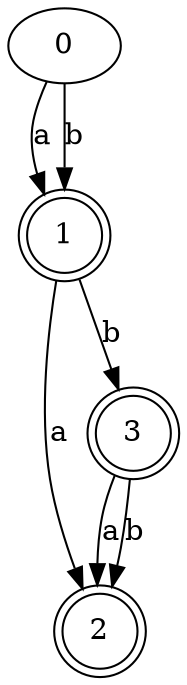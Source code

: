 digraph G {
	0 -> 1 [label="a"];
	0 -> 1 [label="b"];
	1 -> 2 [label="a"];
	1 -> 3 [label="b"];
	1 [shape=doublecircle];
	2 [shape=doublecircle];
	3 -> 2 [label="a"];
	3 -> 2 [label="b"];
	3 [shape=doublecircle];
}
